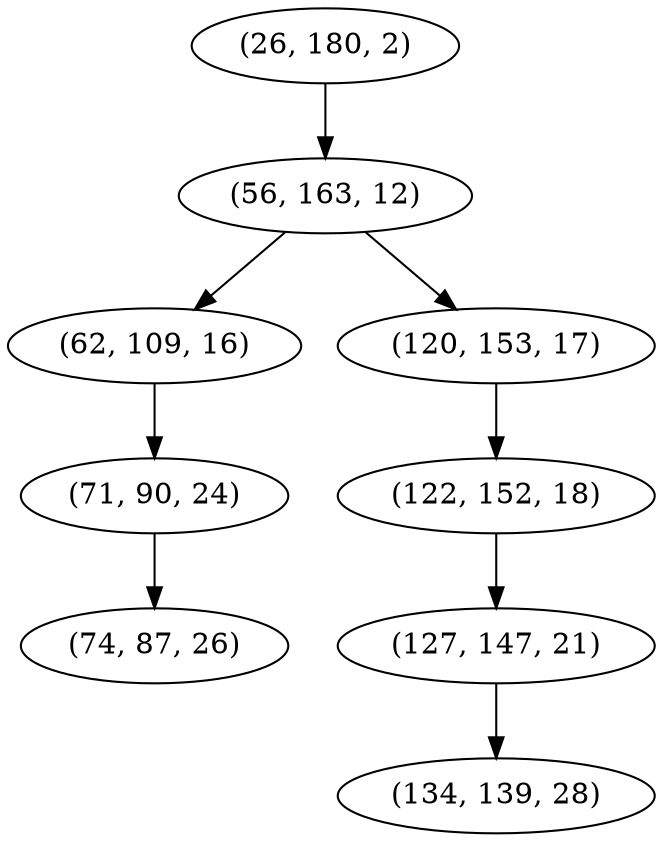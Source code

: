 digraph tree {
    "(26, 180, 2)";
    "(56, 163, 12)";
    "(62, 109, 16)";
    "(71, 90, 24)";
    "(74, 87, 26)";
    "(120, 153, 17)";
    "(122, 152, 18)";
    "(127, 147, 21)";
    "(134, 139, 28)";
    "(26, 180, 2)" -> "(56, 163, 12)";
    "(56, 163, 12)" -> "(62, 109, 16)";
    "(56, 163, 12)" -> "(120, 153, 17)";
    "(62, 109, 16)" -> "(71, 90, 24)";
    "(71, 90, 24)" -> "(74, 87, 26)";
    "(120, 153, 17)" -> "(122, 152, 18)";
    "(122, 152, 18)" -> "(127, 147, 21)";
    "(127, 147, 21)" -> "(134, 139, 28)";
}
